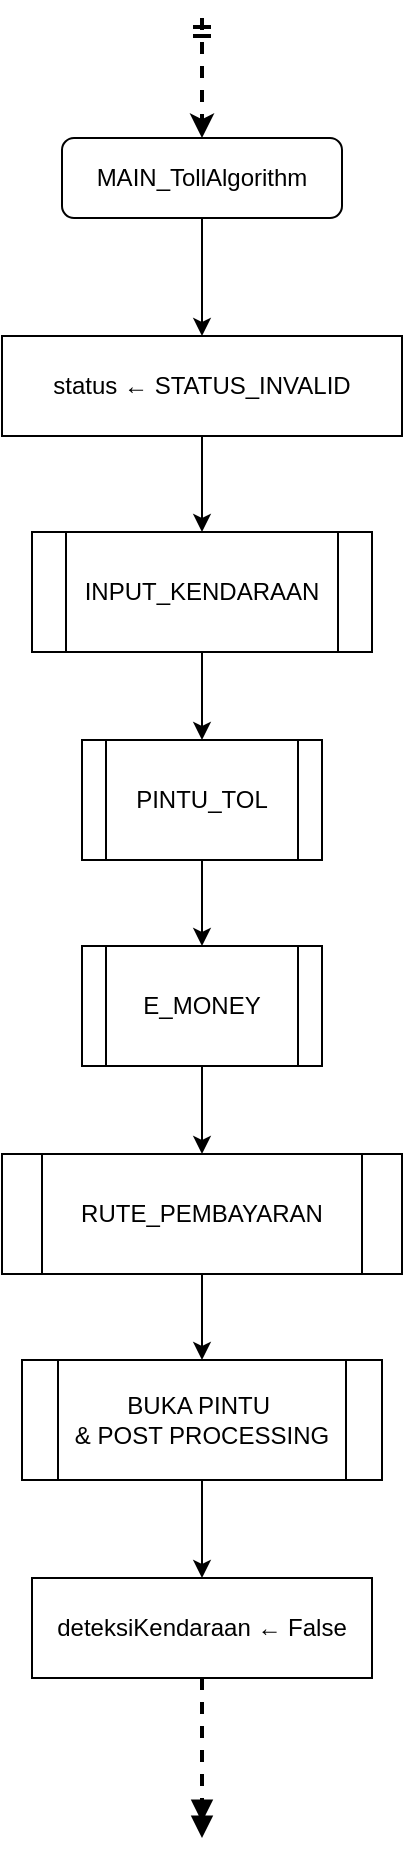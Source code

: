 <mxfile version="26.2.15">
  <diagram name="Page-1" id="UzwJVtlnHylNfN2I3hFB">
    <mxGraphModel dx="1209" dy="806" grid="1" gridSize="10" guides="1" tooltips="1" connect="1" arrows="1" fold="1" page="1" pageScale="1" pageWidth="850" pageHeight="1100" math="0" shadow="0">
      <root>
        <mxCell id="0" />
        <mxCell id="1" parent="0" />
        <mxCell id="-9luqcbgYS3kHUFNUeeg-17" style="edgeStyle=orthogonalEdgeStyle;rounded=0;orthogonalLoop=1;jettySize=auto;html=1;exitX=0.5;exitY=1;exitDx=0;exitDy=0;entryX=0.5;entryY=0;entryDx=0;entryDy=0;" edge="1" parent="1" source="-9luqcbgYS3kHUFNUeeg-1" target="-9luqcbgYS3kHUFNUeeg-16">
          <mxGeometry relative="1" as="geometry" />
        </mxCell>
        <mxCell id="-9luqcbgYS3kHUFNUeeg-1" value="MAIN_TollAlgorithm" style="rounded=1;whiteSpace=wrap;html=1;" vertex="1" parent="1">
          <mxGeometry x="330" y="130" width="140" height="40" as="geometry" />
        </mxCell>
        <mxCell id="-9luqcbgYS3kHUFNUeeg-2" value="" style="endArrow=classic;html=1;rounded=0;entryX=0.5;entryY=0;entryDx=0;entryDy=0;dashed=1;startArrow=ERmandOne;startFill=0;strokeWidth=2;" edge="1" parent="1" target="-9luqcbgYS3kHUFNUeeg-1">
          <mxGeometry width="50" height="50" relative="1" as="geometry">
            <mxPoint x="400" y="70" as="sourcePoint" />
            <mxPoint x="430" y="40" as="targetPoint" />
          </mxGeometry>
        </mxCell>
        <mxCell id="-9luqcbgYS3kHUFNUeeg-10" style="edgeStyle=orthogonalEdgeStyle;rounded=0;orthogonalLoop=1;jettySize=auto;html=1;exitX=0.5;exitY=1;exitDx=0;exitDy=0;entryX=0.5;entryY=0;entryDx=0;entryDy=0;" edge="1" parent="1" source="-9luqcbgYS3kHUFNUeeg-3" target="-9luqcbgYS3kHUFNUeeg-4">
          <mxGeometry relative="1" as="geometry" />
        </mxCell>
        <mxCell id="-9luqcbgYS3kHUFNUeeg-3" value="INPUT_KENDARAAN" style="shape=process;whiteSpace=wrap;html=1;backgroundOutline=1;" vertex="1" parent="1">
          <mxGeometry x="315" y="327" width="170" height="60" as="geometry" />
        </mxCell>
        <mxCell id="-9luqcbgYS3kHUFNUeeg-11" style="edgeStyle=orthogonalEdgeStyle;rounded=0;orthogonalLoop=1;jettySize=auto;html=1;exitX=0.5;exitY=1;exitDx=0;exitDy=0;entryX=0.5;entryY=0;entryDx=0;entryDy=0;" edge="1" parent="1" source="-9luqcbgYS3kHUFNUeeg-4" target="-9luqcbgYS3kHUFNUeeg-5">
          <mxGeometry relative="1" as="geometry" />
        </mxCell>
        <mxCell id="-9luqcbgYS3kHUFNUeeg-4" value="PINTU_TOL" style="shape=process;whiteSpace=wrap;html=1;backgroundOutline=1;" vertex="1" parent="1">
          <mxGeometry x="340" y="431" width="120" height="60" as="geometry" />
        </mxCell>
        <mxCell id="-9luqcbgYS3kHUFNUeeg-12" style="edgeStyle=orthogonalEdgeStyle;rounded=0;orthogonalLoop=1;jettySize=auto;html=1;exitX=0.5;exitY=1;exitDx=0;exitDy=0;entryX=0.5;entryY=0;entryDx=0;entryDy=0;" edge="1" parent="1" source="-9luqcbgYS3kHUFNUeeg-5" target="-9luqcbgYS3kHUFNUeeg-6">
          <mxGeometry relative="1" as="geometry" />
        </mxCell>
        <mxCell id="-9luqcbgYS3kHUFNUeeg-5" value="E_MONEY" style="shape=process;whiteSpace=wrap;html=1;backgroundOutline=1;" vertex="1" parent="1">
          <mxGeometry x="340" y="534" width="120" height="60" as="geometry" />
        </mxCell>
        <mxCell id="-9luqcbgYS3kHUFNUeeg-13" style="edgeStyle=orthogonalEdgeStyle;rounded=0;orthogonalLoop=1;jettySize=auto;html=1;exitX=0.5;exitY=1;exitDx=0;exitDy=0;entryX=0.5;entryY=0;entryDx=0;entryDy=0;" edge="1" parent="1" source="-9luqcbgYS3kHUFNUeeg-6" target="-9luqcbgYS3kHUFNUeeg-7">
          <mxGeometry relative="1" as="geometry" />
        </mxCell>
        <mxCell id="-9luqcbgYS3kHUFNUeeg-6" value="RUTE_PEMBAYARAN" style="shape=process;whiteSpace=wrap;html=1;backgroundOutline=1;" vertex="1" parent="1">
          <mxGeometry x="300" y="638" width="200" height="60" as="geometry" />
        </mxCell>
        <mxCell id="-9luqcbgYS3kHUFNUeeg-14" style="edgeStyle=orthogonalEdgeStyle;rounded=0;orthogonalLoop=1;jettySize=auto;html=1;exitX=0.5;exitY=1;exitDx=0;exitDy=0;entryX=0.5;entryY=0;entryDx=0;entryDy=0;" edge="1" parent="1" source="-9luqcbgYS3kHUFNUeeg-7" target="-9luqcbgYS3kHUFNUeeg-8">
          <mxGeometry relative="1" as="geometry" />
        </mxCell>
        <mxCell id="-9luqcbgYS3kHUFNUeeg-7" value="BUKA PINTU&amp;nbsp;&lt;div&gt;&amp;amp; POST PROCESSING&lt;/div&gt;" style="shape=process;whiteSpace=wrap;html=1;backgroundOutline=1;" vertex="1" parent="1">
          <mxGeometry x="310" y="741" width="180" height="60" as="geometry" />
        </mxCell>
        <mxCell id="-9luqcbgYS3kHUFNUeeg-15" style="edgeStyle=orthogonalEdgeStyle;rounded=0;orthogonalLoop=1;jettySize=auto;html=1;exitX=0.5;exitY=1;exitDx=0;exitDy=0;endArrow=doubleBlock;endFill=1;dashed=1;strokeWidth=2;" edge="1" parent="1" source="-9luqcbgYS3kHUFNUeeg-8">
          <mxGeometry relative="1" as="geometry">
            <mxPoint x="400" y="980" as="targetPoint" />
          </mxGeometry>
        </mxCell>
        <mxCell id="-9luqcbgYS3kHUFNUeeg-8" value="deteksiKendaraan&amp;nbsp;← False" style="rounded=0;whiteSpace=wrap;html=1;" vertex="1" parent="1">
          <mxGeometry x="315" y="850" width="170" height="50" as="geometry" />
        </mxCell>
        <mxCell id="-9luqcbgYS3kHUFNUeeg-18" style="edgeStyle=orthogonalEdgeStyle;rounded=0;orthogonalLoop=1;jettySize=auto;html=1;exitX=0.5;exitY=1;exitDx=0;exitDy=0;entryX=0.5;entryY=0;entryDx=0;entryDy=0;" edge="1" parent="1" source="-9luqcbgYS3kHUFNUeeg-16" target="-9luqcbgYS3kHUFNUeeg-3">
          <mxGeometry relative="1" as="geometry" />
        </mxCell>
        <mxCell id="-9luqcbgYS3kHUFNUeeg-16" value="status&amp;nbsp;← STATUS_INVALID" style="rounded=0;whiteSpace=wrap;html=1;" vertex="1" parent="1">
          <mxGeometry x="300" y="229" width="200" height="50" as="geometry" />
        </mxCell>
      </root>
    </mxGraphModel>
  </diagram>
</mxfile>
